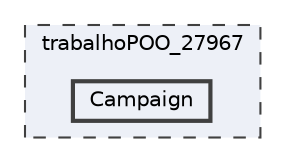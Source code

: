 digraph "trabalhoPOO_27967/Campaign"
{
 // LATEX_PDF_SIZE
  bgcolor="transparent";
  edge [fontname=Helvetica,fontsize=10,labelfontname=Helvetica,labelfontsize=10];
  node [fontname=Helvetica,fontsize=10,shape=box,height=0.2,width=0.4];
  compound=true
  subgraph clusterdir_2febc12c3c491208b6bb30c417a778ab {
    graph [ bgcolor="#edf0f7", pencolor="grey25", label="trabalhoPOO_27967", fontname=Helvetica,fontsize=10 style="filled,dashed", URL="dir_2febc12c3c491208b6bb30c417a778ab.html",tooltip=""]
  dir_03880beed948e9eebaf040adedab47f1 [label="Campaign", fillcolor="#edf0f7", color="grey25", style="filled,bold", URL="dir_03880beed948e9eebaf040adedab47f1.html",tooltip=""];
  }
}
